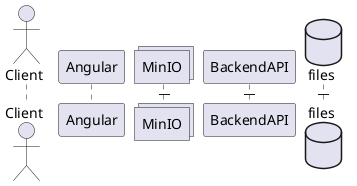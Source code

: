 @startuml
autonumber

actor Client as user
participant Angular as ng
collections MinIO as minio
participant BackendAPI as api
database files as db

activate minio
activate api
activate db


@enduml
